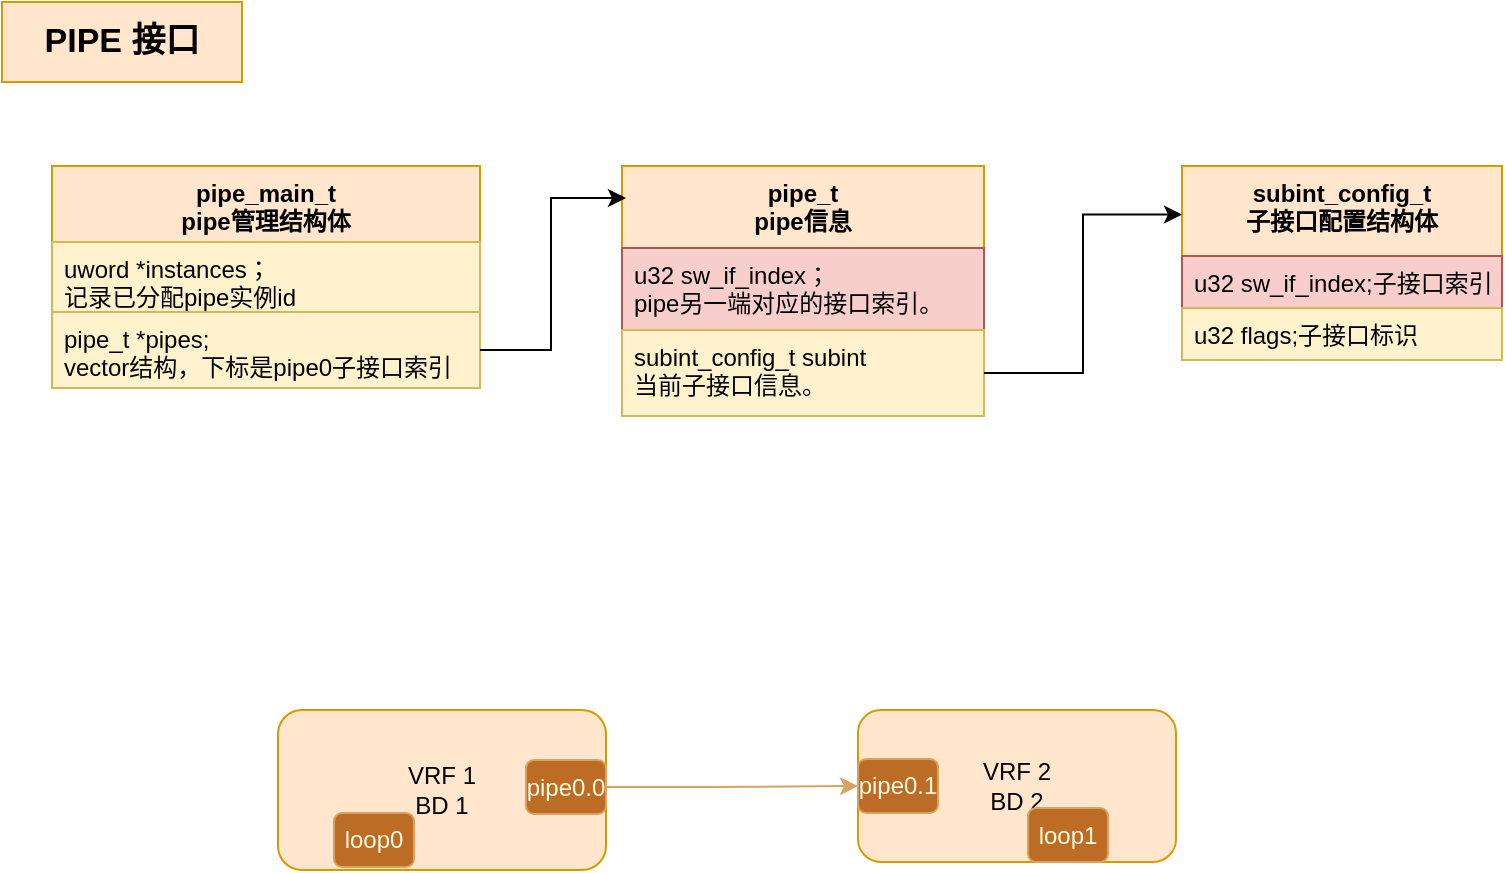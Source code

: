 <mxfile version="15.4.1" type="github">
  <diagram id="9xql6RyuUs1d4yWnlmXa" name="Page-1">
    <mxGraphModel dx="782" dy="436" grid="0" gridSize="10" guides="1" tooltips="1" connect="1" arrows="1" fold="1" page="1" pageScale="1" pageWidth="827" pageHeight="1169" math="0" shadow="0">
      <root>
        <mxCell id="0" />
        <mxCell id="1" parent="0" />
        <mxCell id="rcBC0SpYwCiLhAoi514--1" value="PIPE 接口" style="text;html=1;strokeColor=#d79b00;fillColor=#ffe6cc;align=center;verticalAlign=middle;whiteSpace=wrap;rounded=0;fontSize=17;fontStyle=1" parent="1" vertex="1">
          <mxGeometry x="40" y="40" width="120" height="40" as="geometry" />
        </mxCell>
        <mxCell id="rcBC0SpYwCiLhAoi514--3" value="pipe_main_t&#xa;pipe管理结构体" style="swimlane;fontStyle=1;align=center;verticalAlign=top;childLayout=stackLayout;horizontal=1;startSize=38;horizontalStack=0;resizeParent=1;resizeParentMax=0;resizeLast=0;collapsible=1;marginBottom=0;fontSize=12;fillColor=#ffe6cc;strokeColor=#d79b00;" parent="1" vertex="1">
          <mxGeometry x="65" y="122" width="214" height="111" as="geometry" />
        </mxCell>
        <mxCell id="rcBC0SpYwCiLhAoi514--4" value="uword *instances；&#xa;记录已分配pipe实例id" style="text;strokeColor=#d6b656;fillColor=#fff2cc;align=left;verticalAlign=top;spacingLeft=4;spacingRight=4;overflow=hidden;rotatable=0;points=[[0,0.5],[1,0.5]];portConstraint=eastwest;" parent="rcBC0SpYwCiLhAoi514--3" vertex="1">
          <mxGeometry y="38" width="214" height="35" as="geometry" />
        </mxCell>
        <mxCell id="rcBC0SpYwCiLhAoi514--6" value="pipe_t *pipes;  &#xa;vector结构，下标是pipe0子接口索引" style="text;strokeColor=#d6b656;fillColor=#fff2cc;align=left;verticalAlign=top;spacingLeft=4;spacingRight=4;overflow=hidden;rotatable=0;points=[[0,0.5],[1,0.5]];portConstraint=eastwest;" parent="rcBC0SpYwCiLhAoi514--3" vertex="1">
          <mxGeometry y="73" width="214" height="38" as="geometry" />
        </mxCell>
        <mxCell id="rcBC0SpYwCiLhAoi514--10" value="pipe_t&#xa;pipe信息" style="swimlane;fontStyle=1;align=center;verticalAlign=top;childLayout=stackLayout;horizontal=1;startSize=41;horizontalStack=0;resizeParent=1;resizeParentMax=0;resizeLast=0;collapsible=1;marginBottom=0;fontSize=12;fillColor=#ffe6cc;strokeColor=#d79b00;" parent="1" vertex="1">
          <mxGeometry x="350" y="122" width="181" height="125" as="geometry" />
        </mxCell>
        <mxCell id="rcBC0SpYwCiLhAoi514--11" value="u32 sw_if_index；&#xa;pipe另一端对应的接口索引。" style="text;strokeColor=#b85450;fillColor=#f8cecc;align=left;verticalAlign=top;spacingLeft=4;spacingRight=4;overflow=hidden;rotatable=0;points=[[0,0.5],[1,0.5]];portConstraint=eastwest;" parent="rcBC0SpYwCiLhAoi514--10" vertex="1">
          <mxGeometry y="41" width="181" height="41" as="geometry" />
        </mxCell>
        <mxCell id="rcBC0SpYwCiLhAoi514--13" value="subint_config_t subint&#xa;当前子接口信息。" style="text;strokeColor=#d6b656;fillColor=#fff2cc;align=left;verticalAlign=top;spacingLeft=4;spacingRight=4;overflow=hidden;rotatable=0;points=[[0,0.5],[1,0.5]];portConstraint=eastwest;" parent="rcBC0SpYwCiLhAoi514--10" vertex="1">
          <mxGeometry y="82" width="181" height="43" as="geometry" />
        </mxCell>
        <mxCell id="rcBC0SpYwCiLhAoi514--18" value="subint_config_t&#xa;子接口配置结构体" style="swimlane;fontStyle=1;align=center;verticalAlign=top;childLayout=stackLayout;horizontal=1;startSize=45;horizontalStack=0;resizeParent=1;resizeParentMax=0;resizeLast=0;collapsible=1;marginBottom=0;fontSize=12;fillColor=#ffe6cc;strokeColor=#d79b00;" parent="1" vertex="1">
          <mxGeometry x="630" y="122" width="160" height="97" as="geometry" />
        </mxCell>
        <mxCell id="rcBC0SpYwCiLhAoi514--19" value="u32 sw_if_index;子接口索引。" style="text;strokeColor=#b85450;fillColor=#f8cecc;align=left;verticalAlign=top;spacingLeft=4;spacingRight=4;overflow=hidden;rotatable=0;points=[[0,0.5],[1,0.5]];portConstraint=eastwest;" parent="rcBC0SpYwCiLhAoi514--18" vertex="1">
          <mxGeometry y="45" width="160" height="26" as="geometry" />
        </mxCell>
        <mxCell id="rcBC0SpYwCiLhAoi514--21" value="u32 flags;子接口标识" style="text;strokeColor=#d6b656;fillColor=#fff2cc;align=left;verticalAlign=top;spacingLeft=4;spacingRight=4;overflow=hidden;rotatable=0;points=[[0,0.5],[1,0.5]];portConstraint=eastwest;" parent="rcBC0SpYwCiLhAoi514--18" vertex="1">
          <mxGeometry y="71" width="160" height="26" as="geometry" />
        </mxCell>
        <mxCell id="rcBC0SpYwCiLhAoi514--22" style="edgeStyle=orthogonalEdgeStyle;rounded=0;orthogonalLoop=1;jettySize=auto;html=1;exitX=1;exitY=0.5;exitDx=0;exitDy=0;entryX=0.011;entryY=0.128;entryDx=0;entryDy=0;entryPerimeter=0;fontSize=12;" parent="1" source="rcBC0SpYwCiLhAoi514--6" target="rcBC0SpYwCiLhAoi514--10" edge="1">
          <mxGeometry relative="1" as="geometry" />
        </mxCell>
        <mxCell id="rcBC0SpYwCiLhAoi514--23" style="edgeStyle=orthogonalEdgeStyle;rounded=0;orthogonalLoop=1;jettySize=auto;html=1;exitX=1;exitY=0.5;exitDx=0;exitDy=0;entryX=0;entryY=0.25;entryDx=0;entryDy=0;fontSize=12;" parent="1" source="rcBC0SpYwCiLhAoi514--13" target="rcBC0SpYwCiLhAoi514--18" edge="1">
          <mxGeometry relative="1" as="geometry" />
        </mxCell>
        <mxCell id="4vkzedeo1Iyt_Wwh7GT1-1" value="VRF 1&lt;br&gt;BD 1" style="rounded=1;whiteSpace=wrap;html=1;sketch=0;strokeColor=#d79b00;fillColor=#ffe6cc;" vertex="1" parent="1">
          <mxGeometry x="178" y="394" width="164" height="80" as="geometry" />
        </mxCell>
        <mxCell id="4vkzedeo1Iyt_Wwh7GT1-2" value="VRF 2&lt;br&gt;BD 2" style="rounded=1;whiteSpace=wrap;html=1;sketch=0;strokeColor=#d79b00;fillColor=#ffe6cc;" vertex="1" parent="1">
          <mxGeometry x="468" y="394" width="159" height="76" as="geometry" />
        </mxCell>
        <mxCell id="4vkzedeo1Iyt_Wwh7GT1-5" value="" style="edgeStyle=orthogonalEdgeStyle;curved=0;rounded=1;sketch=0;orthogonalLoop=1;jettySize=auto;html=1;fontColor=#FEFAE0;strokeColor=#DDA15E;fillColor=#BC6C25;" edge="1" parent="1" source="4vkzedeo1Iyt_Wwh7GT1-3" target="4vkzedeo1Iyt_Wwh7GT1-4">
          <mxGeometry relative="1" as="geometry" />
        </mxCell>
        <mxCell id="4vkzedeo1Iyt_Wwh7GT1-3" value="pipe0.0" style="rounded=1;whiteSpace=wrap;html=1;sketch=0;fontColor=#FEFAE0;strokeColor=#DDA15E;fillColor=#BC6C25;" vertex="1" parent="1">
          <mxGeometry x="302" y="419" width="40" height="27" as="geometry" />
        </mxCell>
        <mxCell id="4vkzedeo1Iyt_Wwh7GT1-4" value="pipe0.1" style="rounded=1;whiteSpace=wrap;html=1;sketch=0;fontColor=#FEFAE0;strokeColor=#DDA15E;fillColor=#BC6C25;" vertex="1" parent="1">
          <mxGeometry x="468" y="418.5" width="40" height="27" as="geometry" />
        </mxCell>
        <mxCell id="4vkzedeo1Iyt_Wwh7GT1-6" value="loop1" style="rounded=1;whiteSpace=wrap;html=1;sketch=0;fontColor=#FEFAE0;strokeColor=#DDA15E;fillColor=#BC6C25;" vertex="1" parent="1">
          <mxGeometry x="553" y="443" width="40" height="27" as="geometry" />
        </mxCell>
        <mxCell id="4vkzedeo1Iyt_Wwh7GT1-7" value="loop0" style="rounded=1;whiteSpace=wrap;html=1;sketch=0;fontColor=#FEFAE0;strokeColor=#DDA15E;fillColor=#BC6C25;" vertex="1" parent="1">
          <mxGeometry x="206" y="445.5" width="40" height="27" as="geometry" />
        </mxCell>
      </root>
    </mxGraphModel>
  </diagram>
</mxfile>
